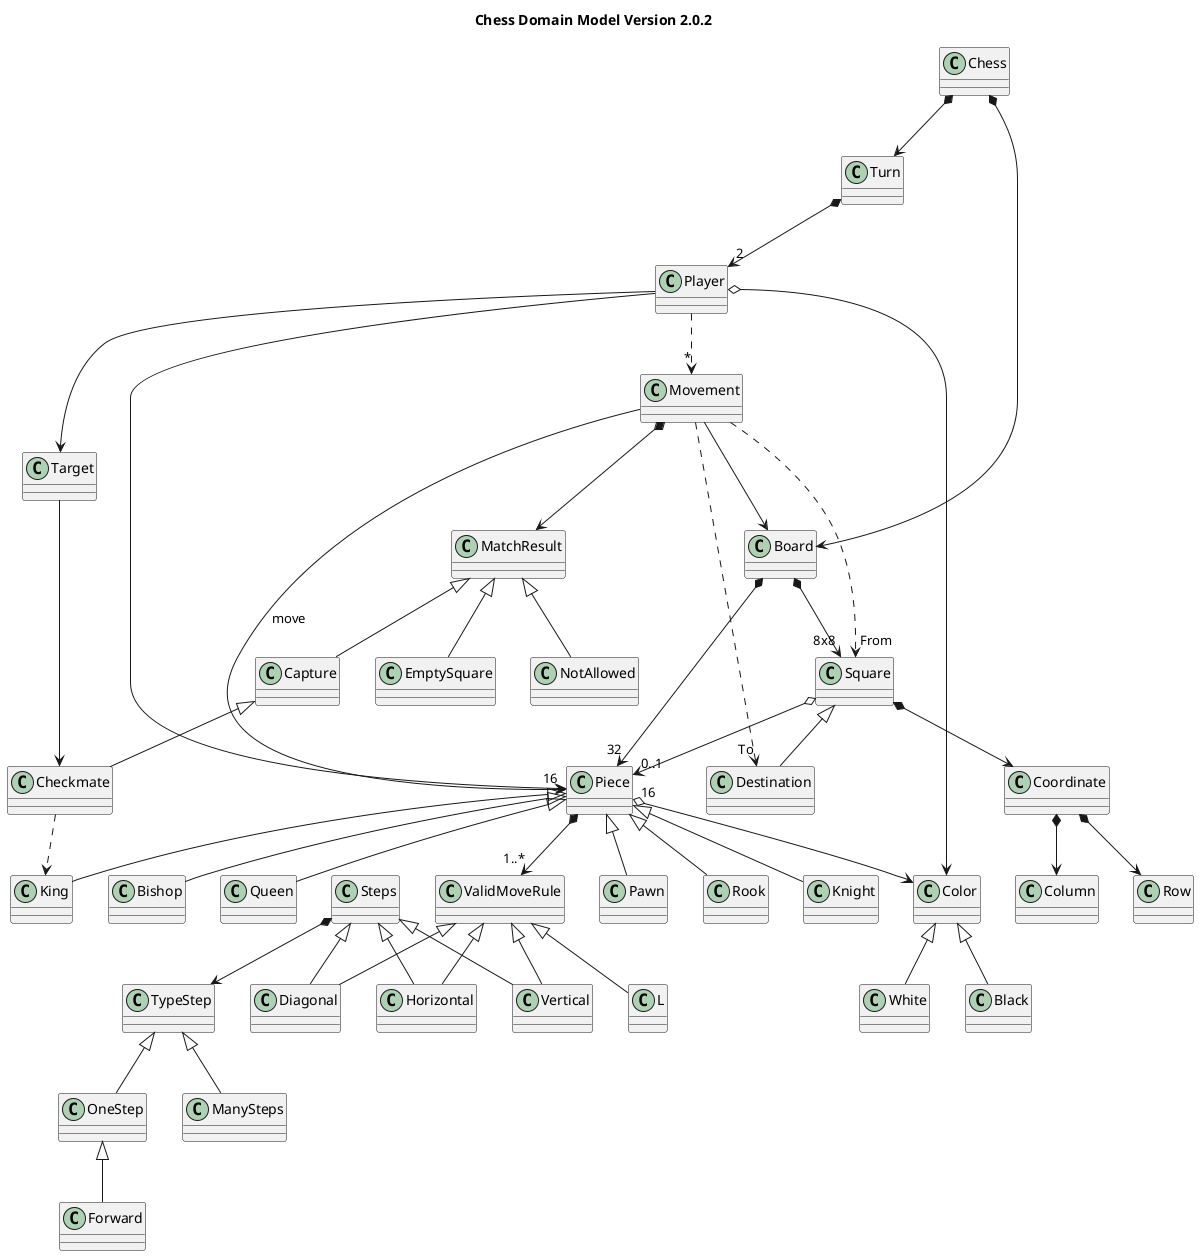 @startuml ChessDomainModel_v2_0_2

	title Chess Domain Model Version 2.0.2
	
	class Chess
    class Square
    class Player
	class Coordinate
	class ValidMoveRule
	class Board
	class Piece
	class Movement
	class Turn
	class Pawn
	class Rook
	class Knight
	class Bishop
	class Queen
	class King
	class Color
	class White
	class Black
	class Target
	class Steps
	class TypeStep
	class OneStep
	class Forward
	class ManySteps
	class Destination
	class Checkmate
	
	class MatchResult
	class EmptySquare
	class Checkmate
	class Capture
	class NotAllowed
	

	Chess *--> Board
	Chess *--> Turn
	Turn *--> "2" Player
    Board *--> "8x8" Square
	Board *--> "32" Piece
	Player o--> Color
	Player --> Target
	Player ..> "*" Movement
	Player --> "16" Piece
	Target --> Checkmate
	Color ^-- White
	Color ^-- Black
	Piece *--> "1..*" ValidMoveRule
	Piece ^-- Pawn
	Piece ^-- Bishop
	Piece ^-- Knight
	Piece ^-- Rook
	Piece ^-- Queen
	Piece ^-- King
	Piece "16" o--> Color
	Movement --> Board
	Movement ..> "To" Destination
    Movement ..> "From" Square
	Movement --> Piece : move
	Movement *--> MatchResult
	MatchResult ^-- Capture
	MatchResult ^-- EmptySquare
	MatchResult ^-- NotAllowed
	Capture ^-- Checkmate
	Checkmate ..>  King
	Square *--> Coordinate
	Square ^-- Destination
	Square o--> "0..1" Piece
	Coordinate *--> Row
	Coordinate *--> Column
	ValidMoveRule ^-- Horizontal
	ValidMoveRule ^-- Vertical
	ValidMoveRule ^-- Diagonal
	ValidMoveRule ^-- L
	Steps *--> TypeStep
	TypeStep ^-- OneStep
	OneStep ^-- Forward
	TypeStep ^-- ManySteps
	Steps ^-- Horizontal
	Steps ^-- Vertical
	Steps ^-- Diagonal

	

@enduml